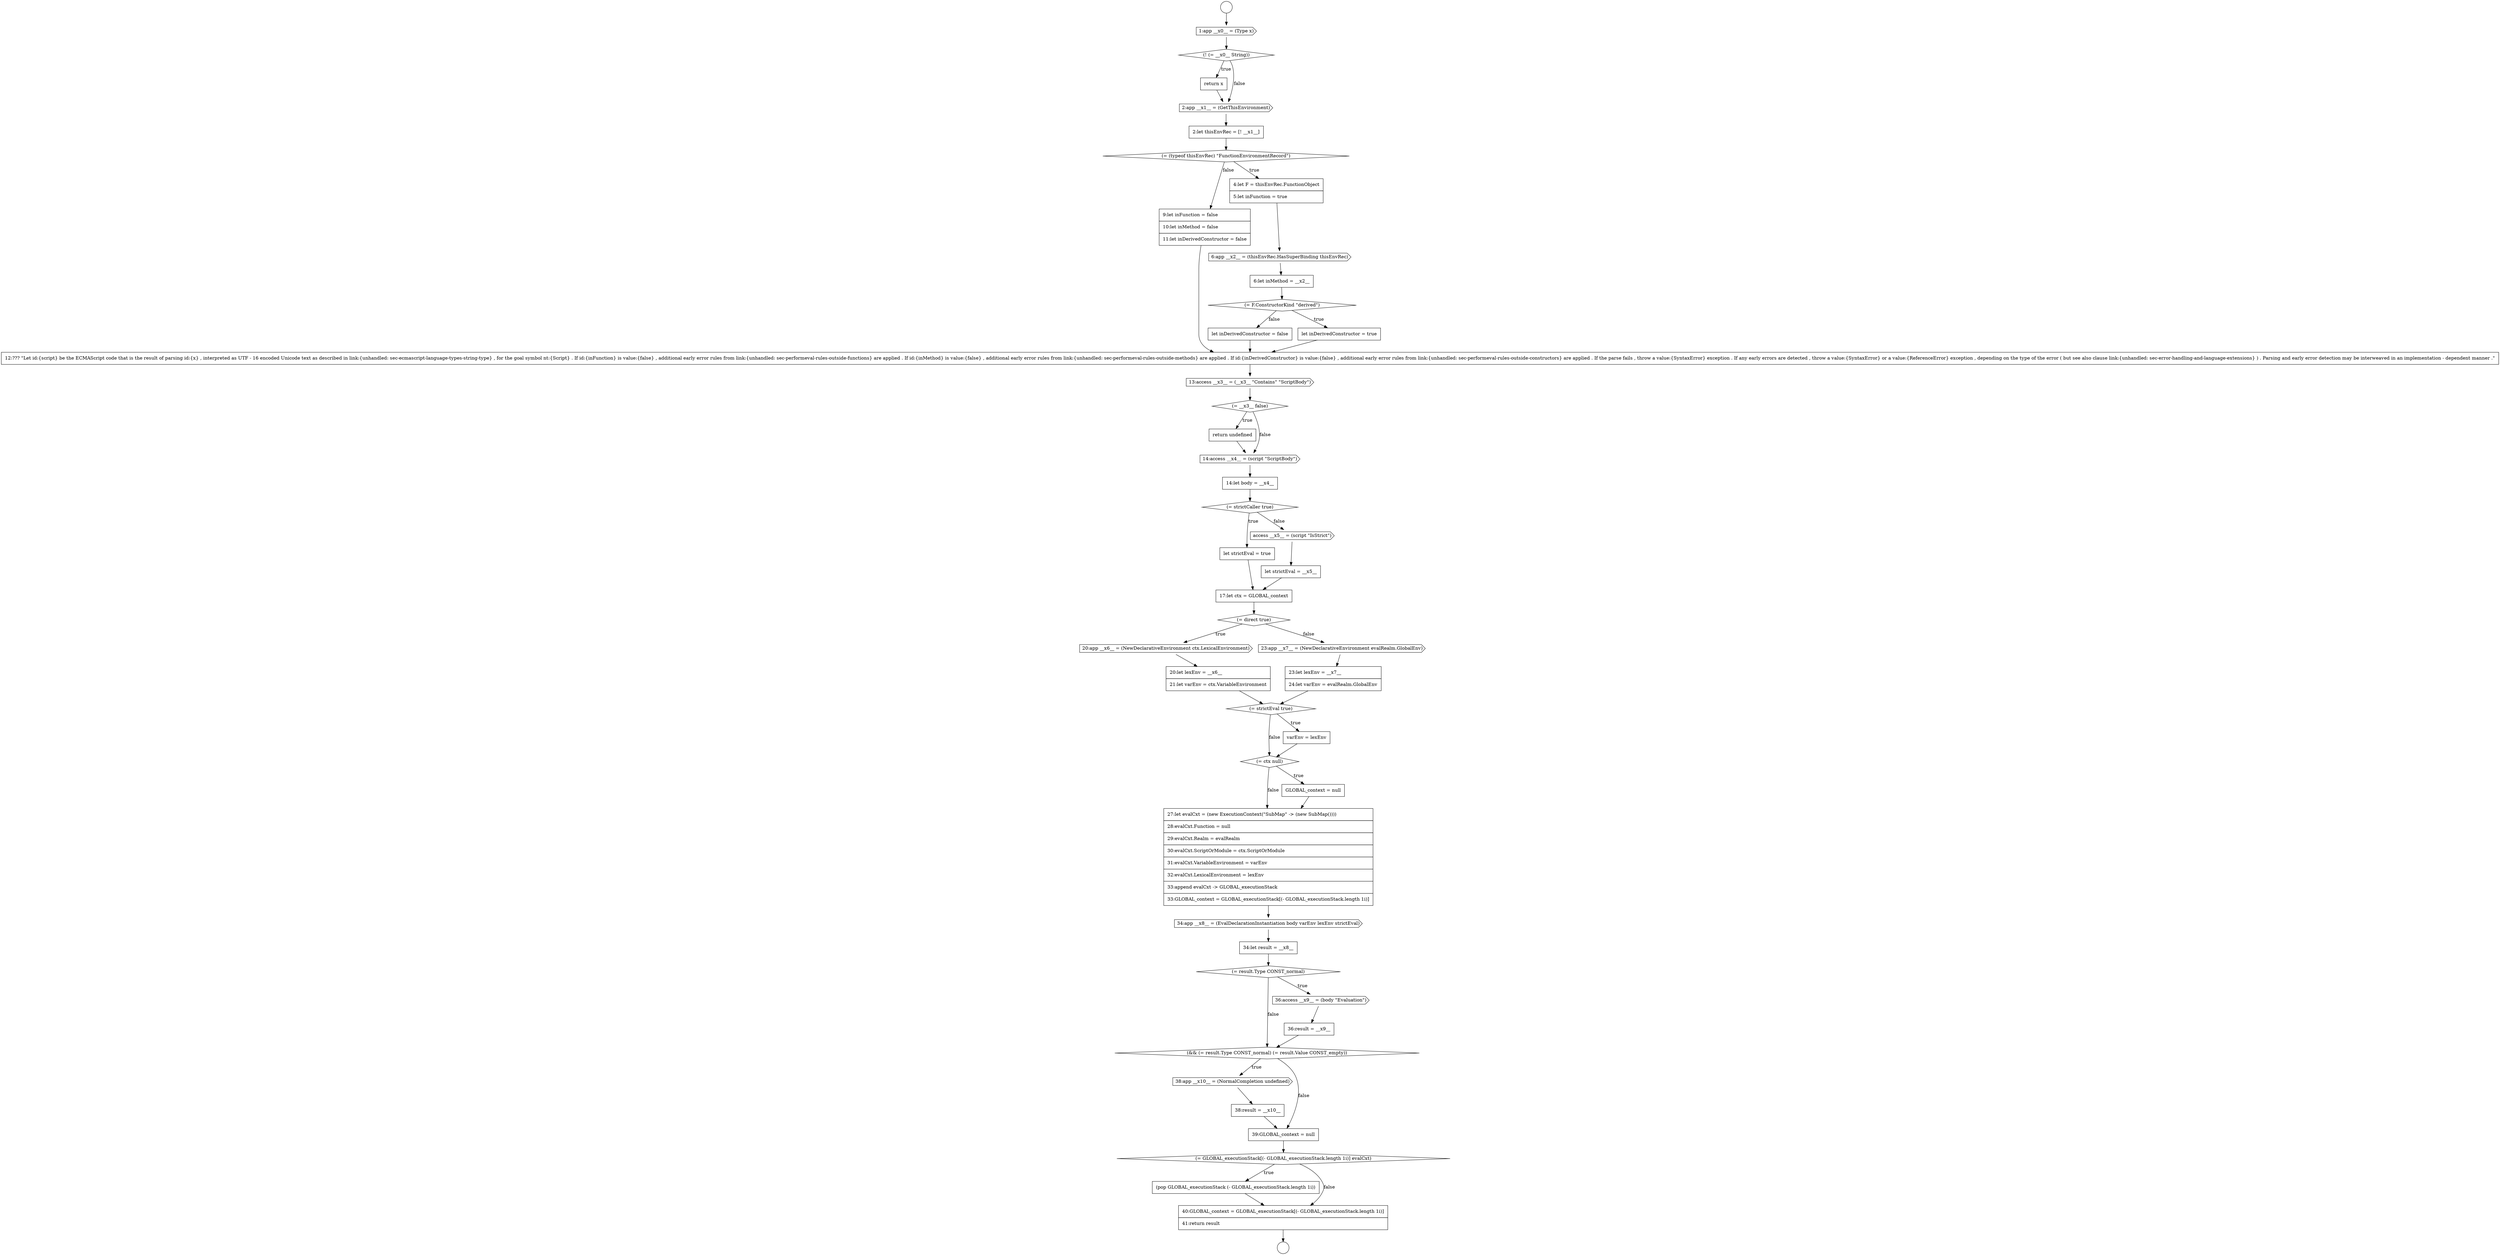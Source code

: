digraph {
  node10378 [shape=none, margin=0, label=<<font color="black">
    <table border="0" cellborder="1" cellspacing="0" cellpadding="10">
      <tr><td align="left">(pop GLOBAL_executionStack (- GLOBAL_executionStack.length 1i))</td></tr>
    </table>
  </font>> color="black" fillcolor="white" style=filled]
  node10350 [shape=none, margin=0, label=<<font color="black">
    <table border="0" cellborder="1" cellspacing="0" cellpadding="10">
      <tr><td align="left">return undefined</td></tr>
    </table>
  </font>> color="black" fillcolor="white" style=filled]
  node10335 [shape=diamond, label=<<font color="black">(! (= __x0__ String))</font>> color="black" fillcolor="white" style=filled]
  node10334 [shape=cds, label=<<font color="black">1:app __x0__ = (Type x)</font>> color="black" fillcolor="white" style=filled]
  node10370 [shape=diamond, label=<<font color="black">(= result.Type CONST_normal)</font>> color="black" fillcolor="white" style=filled]
  node10375 [shape=none, margin=0, label=<<font color="black">
    <table border="0" cellborder="1" cellspacing="0" cellpadding="10">
      <tr><td align="left">38:result = __x10__</td></tr>
    </table>
  </font>> color="black" fillcolor="white" style=filled]
  node10352 [shape=none, margin=0, label=<<font color="black">
    <table border="0" cellborder="1" cellspacing="0" cellpadding="10">
      <tr><td align="left">14:let body = __x4__</td></tr>
    </table>
  </font>> color="black" fillcolor="white" style=filled]
  node10357 [shape=none, margin=0, label=<<font color="black">
    <table border="0" cellborder="1" cellspacing="0" cellpadding="10">
      <tr><td align="left">17:let ctx = GLOBAL_context</td></tr>
    </table>
  </font>> color="black" fillcolor="white" style=filled]
  node10373 [shape=diamond, label=<<font color="black">(&amp;&amp; (= result.Type CONST_normal) (= result.Value CONST_empty))</font>> color="black" fillcolor="white" style=filled]
  node10363 [shape=diamond, label=<<font color="black">(= strictEval true)</font>> color="black" fillcolor="white" style=filled]
  node10358 [shape=diamond, label=<<font color="black">(= direct true)</font>> color="black" fillcolor="white" style=filled]
  node10346 [shape=none, margin=0, label=<<font color="black">
    <table border="0" cellborder="1" cellspacing="0" cellpadding="10">
      <tr><td align="left">9:let inFunction = false</td></tr>
      <tr><td align="left">10:let inMethod = false</td></tr>
      <tr><td align="left">11:let inDerivedConstructor = false</td></tr>
    </table>
  </font>> color="black" fillcolor="white" style=filled]
  node10341 [shape=cds, label=<<font color="black">6:app __x2__ = (thisEnvRec.HasSuperBinding thisEnvRec)</font>> color="black" fillcolor="white" style=filled]
  node10351 [shape=cds, label=<<font color="black">14:access __x4__ = (script &quot;ScriptBody&quot;)</font>> color="black" fillcolor="white" style=filled]
  node10368 [shape=cds, label=<<font color="black">34:app __x8__ = (EvalDeclarationInstantiation body varEnv lexEnv strictEval)</font>> color="black" fillcolor="white" style=filled]
  node10336 [shape=none, margin=0, label=<<font color="black">
    <table border="0" cellborder="1" cellspacing="0" cellpadding="10">
      <tr><td align="left">return x</td></tr>
    </table>
  </font>> color="black" fillcolor="white" style=filled]
  node10356 [shape=none, margin=0, label=<<font color="black">
    <table border="0" cellborder="1" cellspacing="0" cellpadding="10">
      <tr><td align="left">let strictEval = __x5__</td></tr>
    </table>
  </font>> color="black" fillcolor="white" style=filled]
  node10337 [shape=cds, label=<<font color="black">2:app __x1__ = (GetThisEnvironment)</font>> color="black" fillcolor="white" style=filled]
  node10362 [shape=none, margin=0, label=<<font color="black">
    <table border="0" cellborder="1" cellspacing="0" cellpadding="10">
      <tr><td align="left">23:let lexEnv = __x7__</td></tr>
      <tr><td align="left">24:let varEnv = evalRealm.GlobalEnv</td></tr>
    </table>
  </font>> color="black" fillcolor="white" style=filled]
  node10374 [shape=cds, label=<<font color="black">38:app __x10__ = (NormalCompletion undefined)</font>> color="black" fillcolor="white" style=filled]
  node10345 [shape=none, margin=0, label=<<font color="black">
    <table border="0" cellborder="1" cellspacing="0" cellpadding="10">
      <tr><td align="left">let inDerivedConstructor = false</td></tr>
    </table>
  </font>> color="black" fillcolor="white" style=filled]
  node10369 [shape=none, margin=0, label=<<font color="black">
    <table border="0" cellborder="1" cellspacing="0" cellpadding="10">
      <tr><td align="left">34:let result = __x8__</td></tr>
    </table>
  </font>> color="black" fillcolor="white" style=filled]
  node10367 [shape=none, margin=0, label=<<font color="black">
    <table border="0" cellborder="1" cellspacing="0" cellpadding="10">
      <tr><td align="left">27:let evalCxt = (new ExecutionContext(&quot;SubMap&quot; -&gt; (new SubMap())))</td></tr>
      <tr><td align="left">28:evalCxt.Function = null</td></tr>
      <tr><td align="left">29:evalCxt.Realm = evalRealm</td></tr>
      <tr><td align="left">30:evalCxt.ScriptOrModule = ctx.ScriptOrModule</td></tr>
      <tr><td align="left">31:evalCxt.VariableEnvironment = varEnv</td></tr>
      <tr><td align="left">32:evalCxt.LexicalEnvironment = lexEnv</td></tr>
      <tr><td align="left">33:append evalCxt -&gt; GLOBAL_executionStack</td></tr>
      <tr><td align="left">33:GLOBAL_context = GLOBAL_executionStack[(- GLOBAL_executionStack.length 1i)]</td></tr>
    </table>
  </font>> color="black" fillcolor="white" style=filled]
  node10342 [shape=none, margin=0, label=<<font color="black">
    <table border="0" cellborder="1" cellspacing="0" cellpadding="10">
      <tr><td align="left">6:let inMethod = __x2__</td></tr>
    </table>
  </font>> color="black" fillcolor="white" style=filled]
  node10353 [shape=diamond, label=<<font color="black">(= strictCaller true)</font>> color="black" fillcolor="white" style=filled]
  node10349 [shape=diamond, label=<<font color="black">(= __x3__ false)</font>> color="black" fillcolor="white" style=filled]
  node10366 [shape=none, margin=0, label=<<font color="black">
    <table border="0" cellborder="1" cellspacing="0" cellpadding="10">
      <tr><td align="left">GLOBAL_context = null</td></tr>
    </table>
  </font>> color="black" fillcolor="white" style=filled]
  node10338 [shape=none, margin=0, label=<<font color="black">
    <table border="0" cellborder="1" cellspacing="0" cellpadding="10">
      <tr><td align="left">2:let thisEnvRec = [! __x1__]</td></tr>
    </table>
  </font>> color="black" fillcolor="white" style=filled]
  node10377 [shape=diamond, label=<<font color="black">(= GLOBAL_executionStack[(- GLOBAL_executionStack.length 1i)] evalCxt)</font>> color="black" fillcolor="white" style=filled]
  node10359 [shape=cds, label=<<font color="black">20:app __x6__ = (NewDeclarativeEnvironment ctx.LexicalEnvironment)</font>> color="black" fillcolor="white" style=filled]
  node10348 [shape=cds, label=<<font color="black">13:access __x3__ = (__x3__ &quot;Contains&quot; &quot;ScriptBody&quot;)</font>> color="black" fillcolor="white" style=filled]
  node10361 [shape=cds, label=<<font color="black">23:app __x7__ = (NewDeclarativeEnvironment evalRealm.GlobalEnv)</font>> color="black" fillcolor="white" style=filled]
  node10354 [shape=none, margin=0, label=<<font color="black">
    <table border="0" cellborder="1" cellspacing="0" cellpadding="10">
      <tr><td align="left">let strictEval = true</td></tr>
    </table>
  </font>> color="black" fillcolor="white" style=filled]
  node10339 [shape=diamond, label=<<font color="black">(= (typeof thisEnvRec) &quot;FunctionEnvironmentRecord&quot;)</font>> color="black" fillcolor="white" style=filled]
  node10371 [shape=cds, label=<<font color="black">36:access __x9__ = (body &quot;Evaluation&quot;)</font>> color="black" fillcolor="white" style=filled]
  node10333 [shape=circle label=" " color="black" fillcolor="white" style=filled]
  node10360 [shape=none, margin=0, label=<<font color="black">
    <table border="0" cellborder="1" cellspacing="0" cellpadding="10">
      <tr><td align="left">20:let lexEnv = __x6__</td></tr>
      <tr><td align="left">21:let varEnv = ctx.VariableEnvironment</td></tr>
    </table>
  </font>> color="black" fillcolor="white" style=filled]
  node10365 [shape=diamond, label=<<font color="black">(= ctx null)</font>> color="black" fillcolor="white" style=filled]
  node10343 [shape=diamond, label=<<font color="black">(= F.ConstructorKind &quot;derived&quot;)</font>> color="black" fillcolor="white" style=filled]
  node10332 [shape=circle label=" " color="black" fillcolor="white" style=filled]
  node10364 [shape=none, margin=0, label=<<font color="black">
    <table border="0" cellborder="1" cellspacing="0" cellpadding="10">
      <tr><td align="left">varEnv = lexEnv</td></tr>
    </table>
  </font>> color="black" fillcolor="white" style=filled]
  node10376 [shape=none, margin=0, label=<<font color="black">
    <table border="0" cellborder="1" cellspacing="0" cellpadding="10">
      <tr><td align="left">39:GLOBAL_context = null</td></tr>
    </table>
  </font>> color="black" fillcolor="white" style=filled]
  node10347 [shape=none, margin=0, label=<<font color="black">
    <table border="0" cellborder="1" cellspacing="0" cellpadding="10">
      <tr><td align="left">12:??? &quot;Let id:{script} be the ECMAScript code that is the result of parsing id:{x} , interpreted as UTF - 16 encoded Unicode text as described in link:{unhandled: sec-ecmascript-language-types-string-type} , for the goal symbol nt:{Script} . If id:{inFunction} is value:{false} , additional early error rules from link:{unhandled: sec-performeval-rules-outside-functions} are applied . If id:{inMethod} is value:{false} , additional early error rules from link:{unhandled: sec-performeval-rules-outside-methods} are applied . If id:{inDerivedConstructor} is value:{false} , additional early error rules from link:{unhandled: sec-performeval-rules-outside-constructors} are applied . If the parse fails , throw a value:{SyntaxError} exception . If any early errors are detected , throw a value:{SyntaxError} or a value:{ReferenceError} exception , depending on the type of the error ( but see also clause link:{unhandled: sec-error-handling-and-language-extensions} ) . Parsing and early error detection may be interweaved in an implementation - dependent manner .&quot;</td></tr>
    </table>
  </font>> color="black" fillcolor="white" style=filled]
  node10340 [shape=none, margin=0, label=<<font color="black">
    <table border="0" cellborder="1" cellspacing="0" cellpadding="10">
      <tr><td align="left">4:let F = thisEnvRec.FunctionObject</td></tr>
      <tr><td align="left">5:let inFunction = true</td></tr>
    </table>
  </font>> color="black" fillcolor="white" style=filled]
  node10379 [shape=none, margin=0, label=<<font color="black">
    <table border="0" cellborder="1" cellspacing="0" cellpadding="10">
      <tr><td align="left">40:GLOBAL_context = GLOBAL_executionStack[(- GLOBAL_executionStack.length 1i)]</td></tr>
      <tr><td align="left">41:return result</td></tr>
    </table>
  </font>> color="black" fillcolor="white" style=filled]
  node10355 [shape=cds, label=<<font color="black">access __x5__ = (script &quot;IsStrict&quot;)</font>> color="black" fillcolor="white" style=filled]
  node10372 [shape=none, margin=0, label=<<font color="black">
    <table border="0" cellborder="1" cellspacing="0" cellpadding="10">
      <tr><td align="left">36:result = __x9__</td></tr>
    </table>
  </font>> color="black" fillcolor="white" style=filled]
  node10344 [shape=none, margin=0, label=<<font color="black">
    <table border="0" cellborder="1" cellspacing="0" cellpadding="10">
      <tr><td align="left">let inDerivedConstructor = true</td></tr>
    </table>
  </font>> color="black" fillcolor="white" style=filled]
  node10373 -> node10374 [label=<<font color="black">true</font>> color="black"]
  node10373 -> node10376 [label=<<font color="black">false</font>> color="black"]
  node10374 -> node10375 [ color="black"]
  node10378 -> node10379 [ color="black"]
  node10353 -> node10354 [label=<<font color="black">true</font>> color="black"]
  node10353 -> node10355 [label=<<font color="black">false</font>> color="black"]
  node10348 -> node10349 [ color="black"]
  node10354 -> node10357 [ color="black"]
  node10351 -> node10352 [ color="black"]
  node10339 -> node10340 [label=<<font color="black">true</font>> color="black"]
  node10339 -> node10346 [label=<<font color="black">false</font>> color="black"]
  node10376 -> node10377 [ color="black"]
  node10371 -> node10372 [ color="black"]
  node10340 -> node10341 [ color="black"]
  node10362 -> node10363 [ color="black"]
  node10338 -> node10339 [ color="black"]
  node10349 -> node10350 [label=<<font color="black">true</font>> color="black"]
  node10349 -> node10351 [label=<<font color="black">false</font>> color="black"]
  node10337 -> node10338 [ color="black"]
  node10335 -> node10336 [label=<<font color="black">true</font>> color="black"]
  node10335 -> node10337 [label=<<font color="black">false</font>> color="black"]
  node10356 -> node10357 [ color="black"]
  node10368 -> node10369 [ color="black"]
  node10343 -> node10344 [label=<<font color="black">true</font>> color="black"]
  node10343 -> node10345 [label=<<font color="black">false</font>> color="black"]
  node10357 -> node10358 [ color="black"]
  node10361 -> node10362 [ color="black"]
  node10345 -> node10347 [ color="black"]
  node10372 -> node10373 [ color="black"]
  node10350 -> node10351 [ color="black"]
  node10364 -> node10365 [ color="black"]
  node10363 -> node10364 [label=<<font color="black">true</font>> color="black"]
  node10363 -> node10365 [label=<<font color="black">false</font>> color="black"]
  node10370 -> node10371 [label=<<font color="black">true</font>> color="black"]
  node10370 -> node10373 [label=<<font color="black">false</font>> color="black"]
  node10342 -> node10343 [ color="black"]
  node10365 -> node10366 [label=<<font color="black">true</font>> color="black"]
  node10365 -> node10367 [label=<<font color="black">false</font>> color="black"]
  node10334 -> node10335 [ color="black"]
  node10336 -> node10337 [ color="black"]
  node10360 -> node10363 [ color="black"]
  node10367 -> node10368 [ color="black"]
  node10344 -> node10347 [ color="black"]
  node10352 -> node10353 [ color="black"]
  node10369 -> node10370 [ color="black"]
  node10346 -> node10347 [ color="black"]
  node10355 -> node10356 [ color="black"]
  node10379 -> node10333 [ color="black"]
  node10366 -> node10367 [ color="black"]
  node10332 -> node10334 [ color="black"]
  node10377 -> node10378 [label=<<font color="black">true</font>> color="black"]
  node10377 -> node10379 [label=<<font color="black">false</font>> color="black"]
  node10359 -> node10360 [ color="black"]
  node10358 -> node10359 [label=<<font color="black">true</font>> color="black"]
  node10358 -> node10361 [label=<<font color="black">false</font>> color="black"]
  node10341 -> node10342 [ color="black"]
  node10375 -> node10376 [ color="black"]
  node10347 -> node10348 [ color="black"]
}
